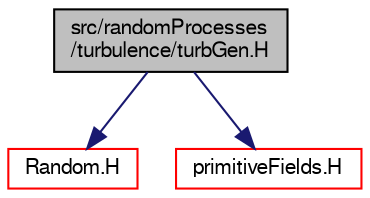 digraph "src/randomProcesses/turbulence/turbGen.H"
{
  bgcolor="transparent";
  edge [fontname="FreeSans",fontsize="10",labelfontname="FreeSans",labelfontsize="10"];
  node [fontname="FreeSans",fontsize="10",shape=record];
  Node1 [label="src/randomProcesses\l/turbulence/turbGen.H",height=0.2,width=0.4,color="black", fillcolor="grey75", style="filled" fontcolor="black"];
  Node1 -> Node2 [color="midnightblue",fontsize="10",style="solid",fontname="FreeSans"];
  Node2 [label="Random.H",height=0.2,width=0.4,color="red",URL="$a08458.html"];
  Node1 -> Node3 [color="midnightblue",fontsize="10",style="solid",fontname="FreeSans"];
  Node3 [label="primitiveFields.H",height=0.2,width=0.4,color="red",URL="$a07501.html",tooltip="Specialisations of Field&lt;T&gt; for scalar, vector and tensor. "];
}
